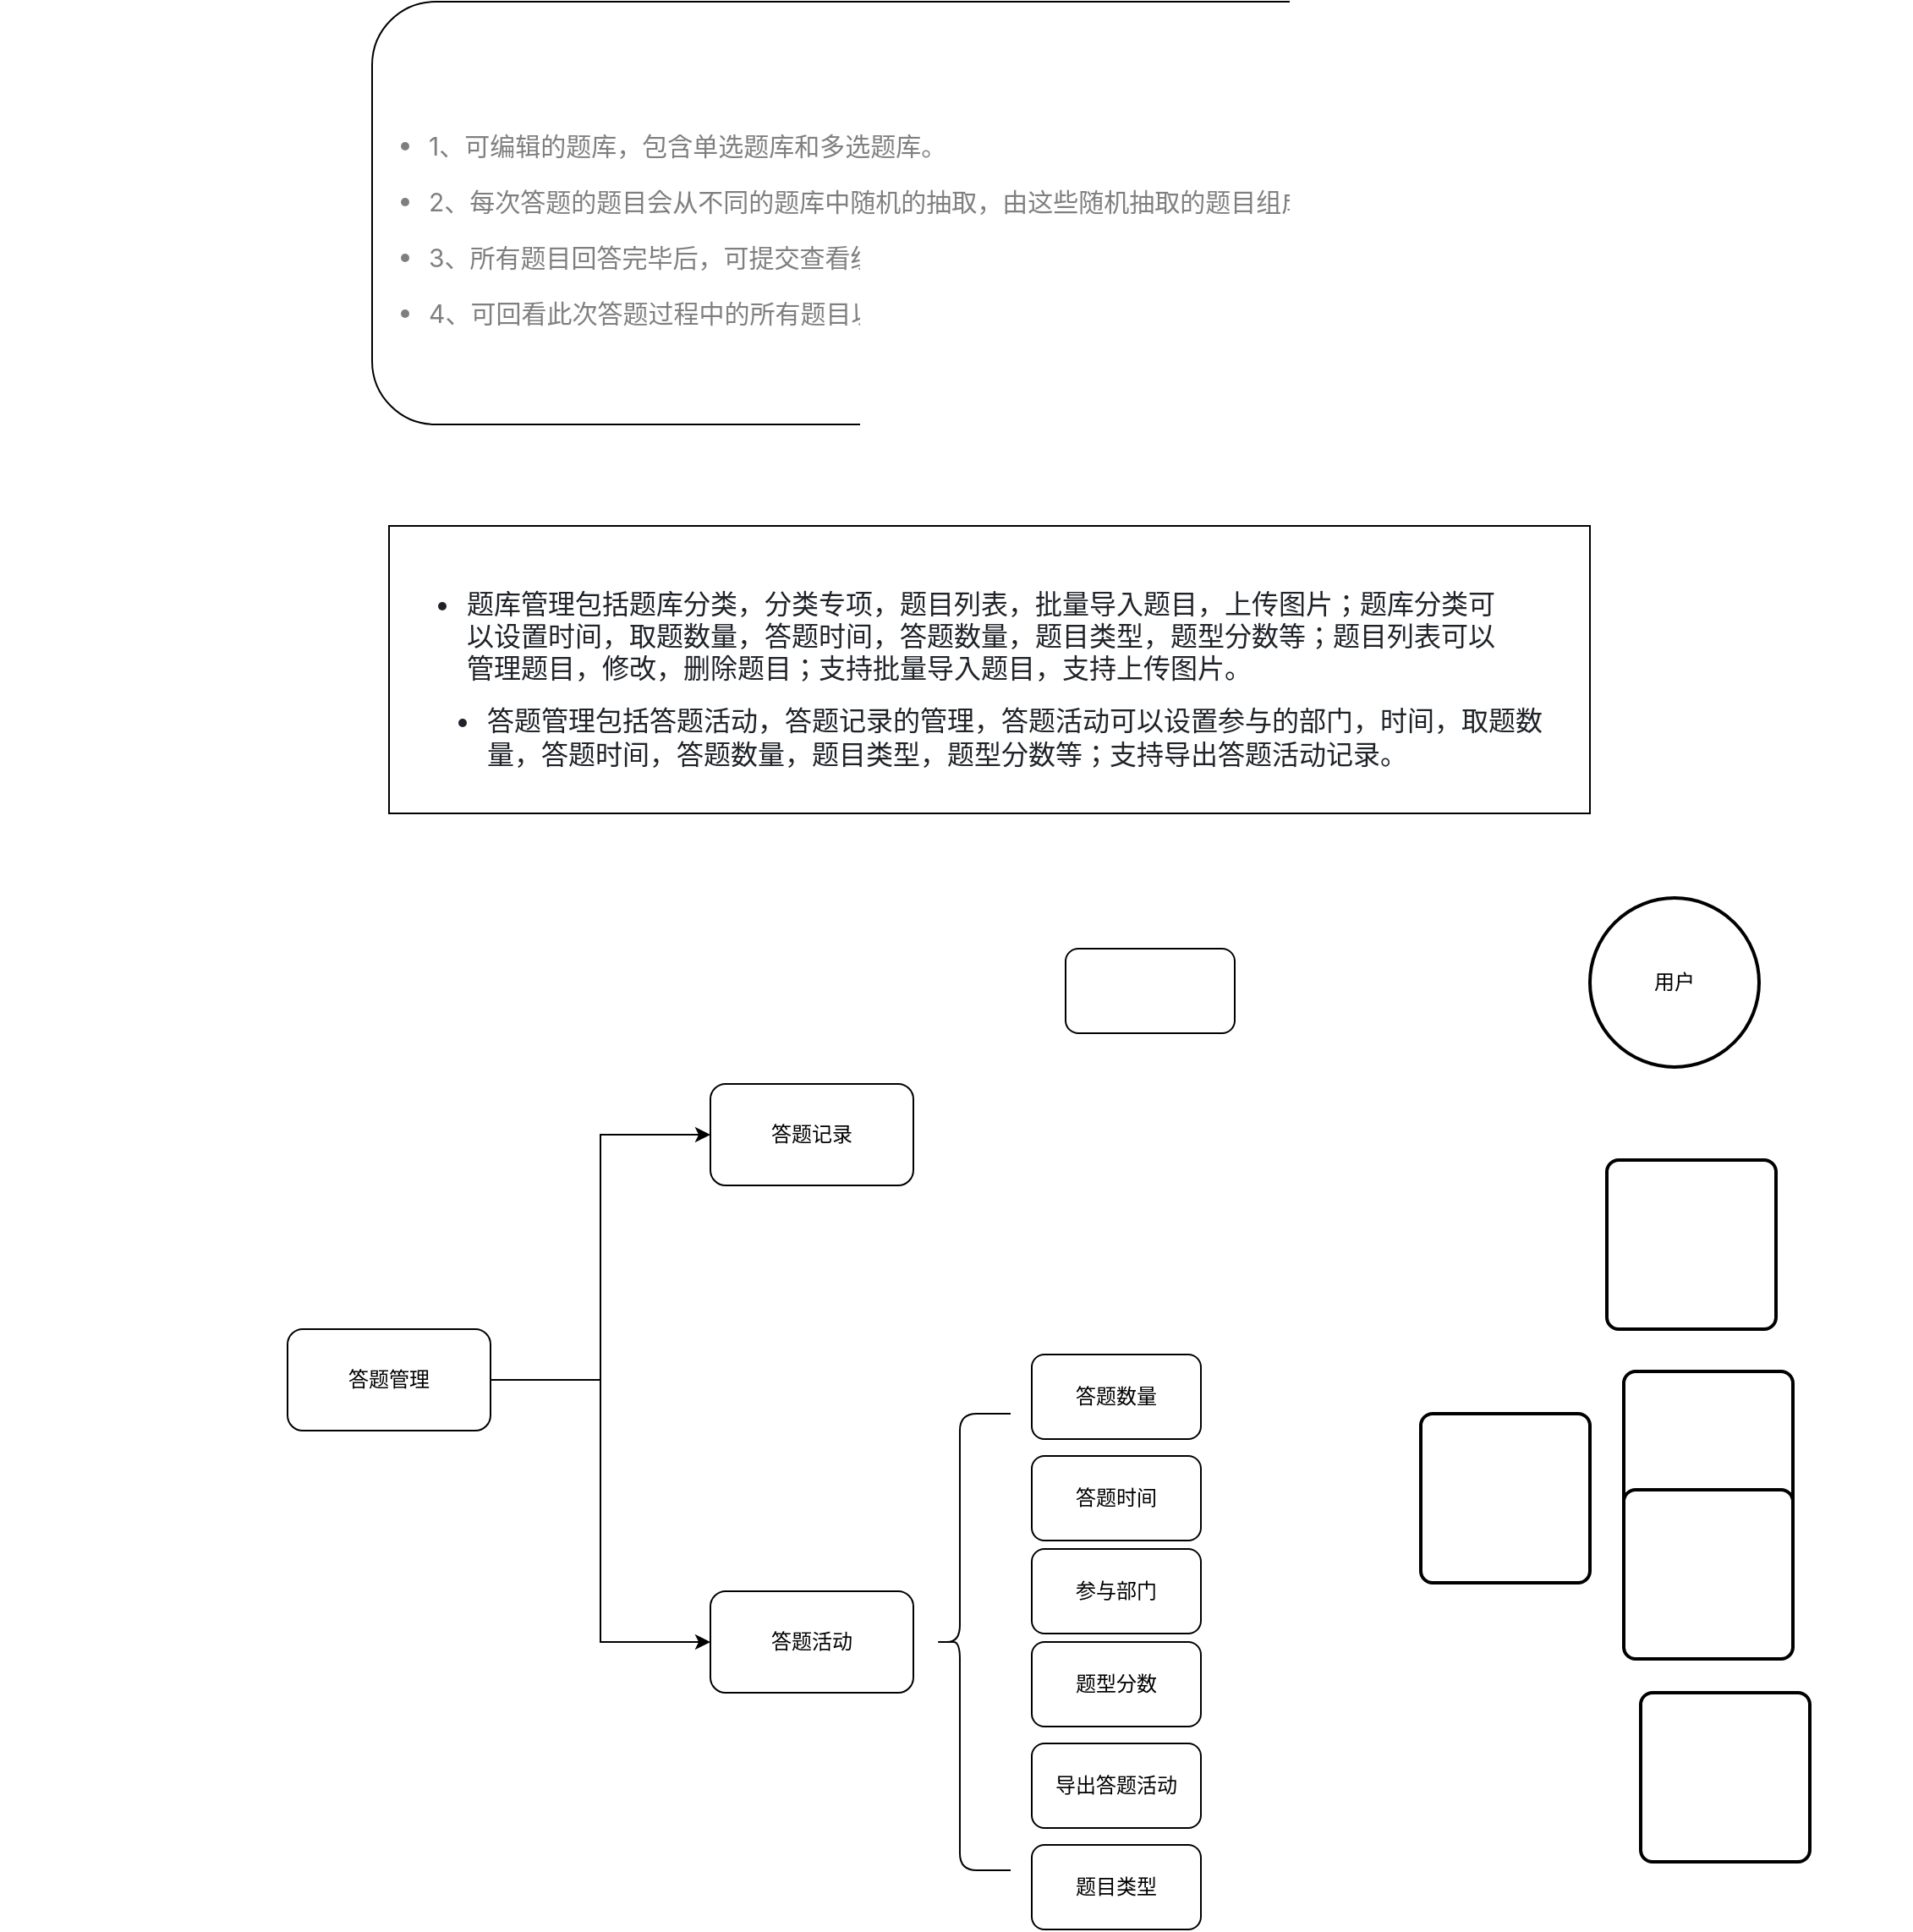 <mxfile version="21.2.3" type="github">
  <diagram name="第 1 页" id="6ZiAtuESyfI7QjD55QfH">
    <mxGraphModel dx="2110" dy="879" grid="1" gridSize="10" guides="1" tooltips="1" connect="1" arrows="1" fold="1" page="1" pageScale="1" pageWidth="827" pageHeight="1169" math="0" shadow="0">
      <root>
        <mxCell id="0" />
        <mxCell id="1" parent="0" />
        <mxCell id="IZZsFDPY9UNSteAuJ_DV-1" value="" style="rounded=1;whiteSpace=wrap;html=1;" vertex="1" parent="1">
          <mxGeometry x="140" y="90" width="720" height="250" as="geometry" />
        </mxCell>
        <mxCell id="IZZsFDPY9UNSteAuJ_DV-2" value="&lt;div style=&quot;text-align: left;&quot;&gt;&lt;font face=&quot;-apple-system-font, BlinkMacSystemFont, Helvetica Neue, PingFang SC, Hiragino Sans GB, Microsoft YaHei UI, Microsoft YaHei, Arial, sans-serif&quot; color=&quot;rgba(0, 0, 0, 0.5)&quot;&gt;&lt;span style=&quot;font-size: 15px;&quot;&gt;&lt;br&gt;&lt;/span&gt;&lt;/font&gt;&lt;/div&gt;" style="text;html=1;strokeColor=none;fillColor=none;align=center;verticalAlign=middle;whiteSpace=wrap;rounded=0;" vertex="1" parent="1">
          <mxGeometry x="-80" y="170" width="1130" height="30" as="geometry" />
        </mxCell>
        <mxCell id="IZZsFDPY9UNSteAuJ_DV-3" value="&lt;ul style=&quot;margin: 0px 0px 1em; padding: 0px 0px 0px 30px; list-style: unset; max-width: 100%; width: 703px; color: rgba(0, 0, 0, 0.9); font-family: -apple-system-font, BlinkMacSystemFont, &amp;quot;Helvetica Neue&amp;quot;, &amp;quot;PingFang SC&amp;quot;, &amp;quot;Hiragino Sans GB&amp;quot;, &amp;quot;Microsoft YaHei UI&amp;quot;, &amp;quot;Microsoft YaHei&amp;quot;, Arial, sans-serif; font-size: 16px; text-align: start; background-color: rgb(255, 255, 255); box-sizing: border-box !important; overflow-wrap: break-word !important;&quot;&gt;&lt;li style=&quot;border-color: var(--border-color); margin: 1em 0px; padding: 0px; max-width: 100%; clear: both; color: rgba(0, 0, 0, 0.5); font-size: 15px; box-sizing: border-box !important; overflow-wrap: break-word !important;&quot;&gt;1、可编辑的题库，包含单选题库和多选题库。&lt;/li&gt;&lt;li style=&quot;margin: 1em 0px; padding: 0px; max-width: 100%; box-sizing: border-box !important; overflow-wrap: break-word !important; clear: both; color: rgba(0, 0, 0, 0.5); font-size: 15px;&quot;&gt;2、每次答题的题目会从不同的题库中随机的抽取，由这些随机抽取的题目组成一次答题过程。&lt;/li&gt;&lt;li style=&quot;margin: 1em 0px; padding: 0px; max-width: 100%; box-sizing: border-box !important; overflow-wrap: break-word !important; clear: both; color: rgba(0, 0, 0, 0.5); font-size: 15px;&quot;&gt;3、所有题目回答完毕后，可提交查看统计结果。&lt;/li&gt;&lt;li style=&quot;margin: 1em 0px; padding: 0px; max-width: 100%; box-sizing: border-box !important; overflow-wrap: break-word !important; clear: both; color: rgba(0, 0, 0, 0.5); font-size: 15px;&quot;&gt;4、可回看此次答题过程中的所有题目以及答题情况。&lt;/li&gt;&lt;/ul&gt;" style="text;html=1;strokeColor=none;fillColor=none;align=center;verticalAlign=middle;whiteSpace=wrap;rounded=0;" vertex="1" parent="1">
          <mxGeometry x="290" y="210" width="410" height="30" as="geometry" />
        </mxCell>
        <mxCell id="IZZsFDPY9UNSteAuJ_DV-6" value="" style="rounded=0;whiteSpace=wrap;html=1;" vertex="1" parent="1">
          <mxGeometry x="150" y="400" width="710" height="170" as="geometry" />
        </mxCell>
        <mxCell id="IZZsFDPY9UNSteAuJ_DV-7" value="&lt;ul style=&quot;box-sizing: border-box; padding-left: 2em; margin-top: 0px; margin-bottom: 16px; color: rgb(31, 35, 40); font-family: -apple-system, BlinkMacSystemFont, &amp;quot;Segoe UI&amp;quot;, &amp;quot;Noto Sans&amp;quot;, Helvetica, Arial, sans-serif, &amp;quot;Apple Color Emoji&amp;quot;, &amp;quot;Segoe UI Emoji&amp;quot;; font-size: 16px; text-align: start; background-color: rgb(255, 255, 255);&quot; dir=&quot;auto&quot;&gt;&lt;li style=&quot;box-sizing: border-box; margin-top: 0.25em;&quot;&gt;&lt;p style=&quot;box-sizing: border-box; margin-top: 16px; margin-bottom: 16px;&quot; dir=&quot;auto&quot;&gt;答题管理包括答题活动，答题记录的管理，答题活动可以设置参与的部门，时间，取题数量，答题时间，答题数量，题目类型，题型分数等；支持导出答题活动记录。&lt;/p&gt;&lt;/li&gt;&lt;/ul&gt;" style="text;html=1;strokeColor=none;fillColor=none;align=center;verticalAlign=middle;whiteSpace=wrap;rounded=0;" vertex="1" parent="1">
          <mxGeometry x="175" y="510" width="670" height="30" as="geometry" />
        </mxCell>
        <mxCell id="IZZsFDPY9UNSteAuJ_DV-8" value="&lt;ul style=&quot;box-sizing: border-box; padding-left: 2em; margin-top: 0px; margin-bottom: 16px; color: rgb(31, 35, 40); font-family: -apple-system, BlinkMacSystemFont, &amp;quot;Segoe UI&amp;quot;, &amp;quot;Noto Sans&amp;quot;, Helvetica, Arial, sans-serif, &amp;quot;Apple Color Emoji&amp;quot;, &amp;quot;Segoe UI Emoji&amp;quot;; font-size: 16px; text-align: start; background-color: rgb(255, 255, 255);&quot; dir=&quot;auto&quot;&gt;&lt;li style=&quot;box-sizing: border-box; margin-top: 0.25em;&quot;&gt;&lt;p style=&quot;box-sizing: border-box; margin-top: 16px; margin-bottom: 16px;&quot; dir=&quot;auto&quot;&gt;题库管理包括题库分类，分类专项，题目列表，批量导入题目，上传图片；题库分类可以设置时间，取题数量，答题时间，答题数量，题目类型，题型分数等；题目列表可以管理题目，修改，删除题目；支持批量导入题目，支持上传图片。&lt;/p&gt;&lt;/li&gt;&lt;/ul&gt;" style="text;html=1;strokeColor=none;fillColor=none;align=center;verticalAlign=middle;whiteSpace=wrap;rounded=0;" vertex="1" parent="1">
          <mxGeometry x="162.5" y="450" width="655" height="30" as="geometry" />
        </mxCell>
        <mxCell id="IZZsFDPY9UNSteAuJ_DV-12" style="edgeStyle=orthogonalEdgeStyle;rounded=0;orthogonalLoop=1;jettySize=auto;html=1;exitX=1;exitY=0.5;exitDx=0;exitDy=0;entryX=0;entryY=0.5;entryDx=0;entryDy=0;" edge="1" parent="1" source="IZZsFDPY9UNSteAuJ_DV-9" target="IZZsFDPY9UNSteAuJ_DV-10">
          <mxGeometry relative="1" as="geometry" />
        </mxCell>
        <mxCell id="IZZsFDPY9UNSteAuJ_DV-13" style="edgeStyle=orthogonalEdgeStyle;rounded=0;orthogonalLoop=1;jettySize=auto;html=1;exitX=1;exitY=0.5;exitDx=0;exitDy=0;entryX=0;entryY=0.5;entryDx=0;entryDy=0;" edge="1" parent="1" source="IZZsFDPY9UNSteAuJ_DV-9" target="IZZsFDPY9UNSteAuJ_DV-11">
          <mxGeometry relative="1" as="geometry" />
        </mxCell>
        <mxCell id="IZZsFDPY9UNSteAuJ_DV-9" value="答题管理" style="rounded=1;whiteSpace=wrap;html=1;" vertex="1" parent="1">
          <mxGeometry x="90" y="875" width="120" height="60" as="geometry" />
        </mxCell>
        <mxCell id="IZZsFDPY9UNSteAuJ_DV-10" value="答题记录" style="rounded=1;whiteSpace=wrap;html=1;" vertex="1" parent="1">
          <mxGeometry x="340" y="730" width="120" height="60" as="geometry" />
        </mxCell>
        <mxCell id="IZZsFDPY9UNSteAuJ_DV-11" value="答题活动" style="rounded=1;whiteSpace=wrap;html=1;" vertex="1" parent="1">
          <mxGeometry x="340" y="1030" width="120" height="60" as="geometry" />
        </mxCell>
        <mxCell id="IZZsFDPY9UNSteAuJ_DV-14" value="答题数量" style="rounded=1;whiteSpace=wrap;html=1;" vertex="1" parent="1">
          <mxGeometry x="530" y="890" width="100" height="50" as="geometry" />
        </mxCell>
        <mxCell id="IZZsFDPY9UNSteAuJ_DV-15" value="答题时间" style="rounded=1;whiteSpace=wrap;html=1;" vertex="1" parent="1">
          <mxGeometry x="530" y="950" width="100" height="50" as="geometry" />
        </mxCell>
        <mxCell id="IZZsFDPY9UNSteAuJ_DV-16" value="" style="rounded=1;whiteSpace=wrap;html=1;" vertex="1" parent="1">
          <mxGeometry x="550" y="650" width="100" height="50" as="geometry" />
        </mxCell>
        <mxCell id="IZZsFDPY9UNSteAuJ_DV-17" value="参与部门" style="rounded=1;whiteSpace=wrap;html=1;" vertex="1" parent="1">
          <mxGeometry x="530" y="1005" width="100" height="50" as="geometry" />
        </mxCell>
        <mxCell id="IZZsFDPY9UNSteAuJ_DV-18" value="题目类型" style="rounded=1;whiteSpace=wrap;html=1;" vertex="1" parent="1">
          <mxGeometry x="530" y="1180" width="100" height="50" as="geometry" />
        </mxCell>
        <mxCell id="IZZsFDPY9UNSteAuJ_DV-19" value="题型分数" style="rounded=1;whiteSpace=wrap;html=1;" vertex="1" parent="1">
          <mxGeometry x="530" y="1060" width="100" height="50" as="geometry" />
        </mxCell>
        <mxCell id="IZZsFDPY9UNSteAuJ_DV-21" value="导出答题活动" style="rounded=1;whiteSpace=wrap;html=1;" vertex="1" parent="1">
          <mxGeometry x="530" y="1120" width="100" height="50" as="geometry" />
        </mxCell>
        <mxCell id="IZZsFDPY9UNSteAuJ_DV-27" value="" style="shape=curlyBracket;whiteSpace=wrap;html=1;rounded=1;labelPosition=left;verticalLabelPosition=middle;align=right;verticalAlign=middle;size=0.333;" vertex="1" parent="1">
          <mxGeometry x="472.5" y="925" width="45" height="270" as="geometry" />
        </mxCell>
        <mxCell id="IZZsFDPY9UNSteAuJ_DV-28" value="用户" style="strokeWidth=2;html=1;shape=mxgraph.flowchart.start_2;whiteSpace=wrap;" vertex="1" parent="1">
          <mxGeometry x="860" y="620" width="100" height="100" as="geometry" />
        </mxCell>
        <mxCell id="IZZsFDPY9UNSteAuJ_DV-29" value="" style="rounded=1;whiteSpace=wrap;html=1;absoluteArcSize=1;arcSize=14;strokeWidth=2;" vertex="1" parent="1">
          <mxGeometry x="870" y="775" width="100" height="100" as="geometry" />
        </mxCell>
        <mxCell id="IZZsFDPY9UNSteAuJ_DV-30" value="" style="rounded=1;whiteSpace=wrap;html=1;absoluteArcSize=1;arcSize=14;strokeWidth=2;" vertex="1" parent="1">
          <mxGeometry x="760" y="925" width="100" height="100" as="geometry" />
        </mxCell>
        <mxCell id="IZZsFDPY9UNSteAuJ_DV-31" value="" style="rounded=1;whiteSpace=wrap;html=1;absoluteArcSize=1;arcSize=14;strokeWidth=2;" vertex="1" parent="1">
          <mxGeometry x="880" y="900" width="100" height="100" as="geometry" />
        </mxCell>
        <mxCell id="IZZsFDPY9UNSteAuJ_DV-32" value="" style="rounded=1;whiteSpace=wrap;html=1;absoluteArcSize=1;arcSize=14;strokeWidth=2;" vertex="1" parent="1">
          <mxGeometry x="880" y="970" width="100" height="100" as="geometry" />
        </mxCell>
        <mxCell id="IZZsFDPY9UNSteAuJ_DV-33" value="" style="rounded=1;whiteSpace=wrap;html=1;absoluteArcSize=1;arcSize=14;strokeWidth=2;" vertex="1" parent="1">
          <mxGeometry x="890" y="1090" width="100" height="100" as="geometry" />
        </mxCell>
      </root>
    </mxGraphModel>
  </diagram>
</mxfile>
